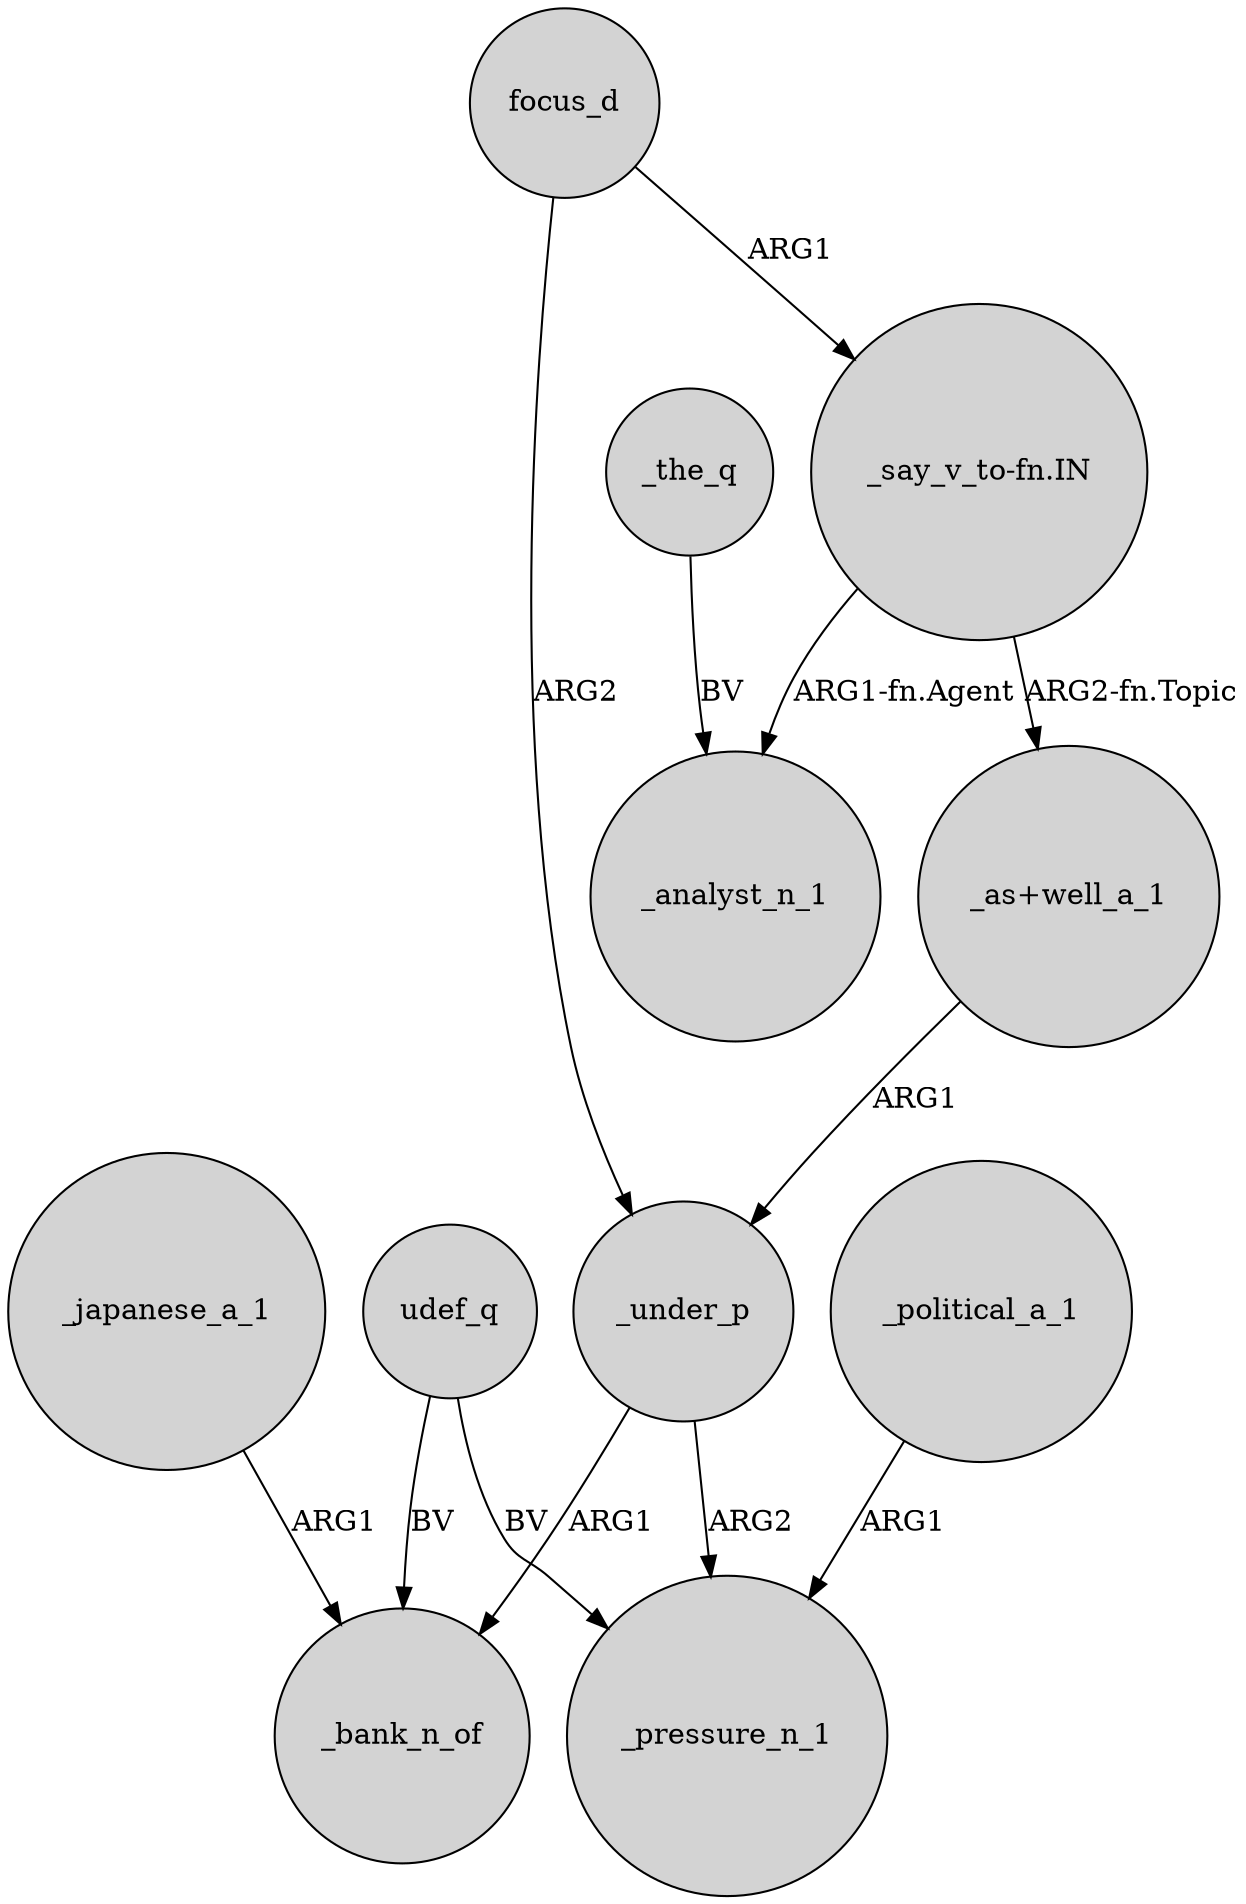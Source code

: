 digraph {
	node [shape=circle style=filled]
	udef_q -> _pressure_n_1 [label=BV]
	_japanese_a_1 -> _bank_n_of [label=ARG1]
	"_as+well_a_1" -> _under_p [label=ARG1]
	_the_q -> _analyst_n_1 [label=BV]
	_under_p -> _bank_n_of [label=ARG1]
	"_say_v_to-fn.IN" -> _analyst_n_1 [label="ARG1-fn.Agent"]
	_political_a_1 -> _pressure_n_1 [label=ARG1]
	"_say_v_to-fn.IN" -> "_as+well_a_1" [label="ARG2-fn.Topic"]
	_under_p -> _pressure_n_1 [label=ARG2]
	focus_d -> _under_p [label=ARG2]
	udef_q -> _bank_n_of [label=BV]
	focus_d -> "_say_v_to-fn.IN" [label=ARG1]
}
